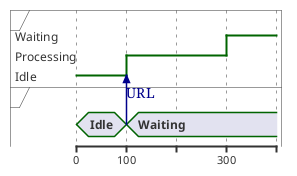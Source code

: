 @startuml
robust " " as WB
concise " " as WU

@0
WU is Idle
WB is Idle

@100
WU -> WB : URL
WU is Waiting
WB is Processing

@300
WB is Waiting


@enduml
